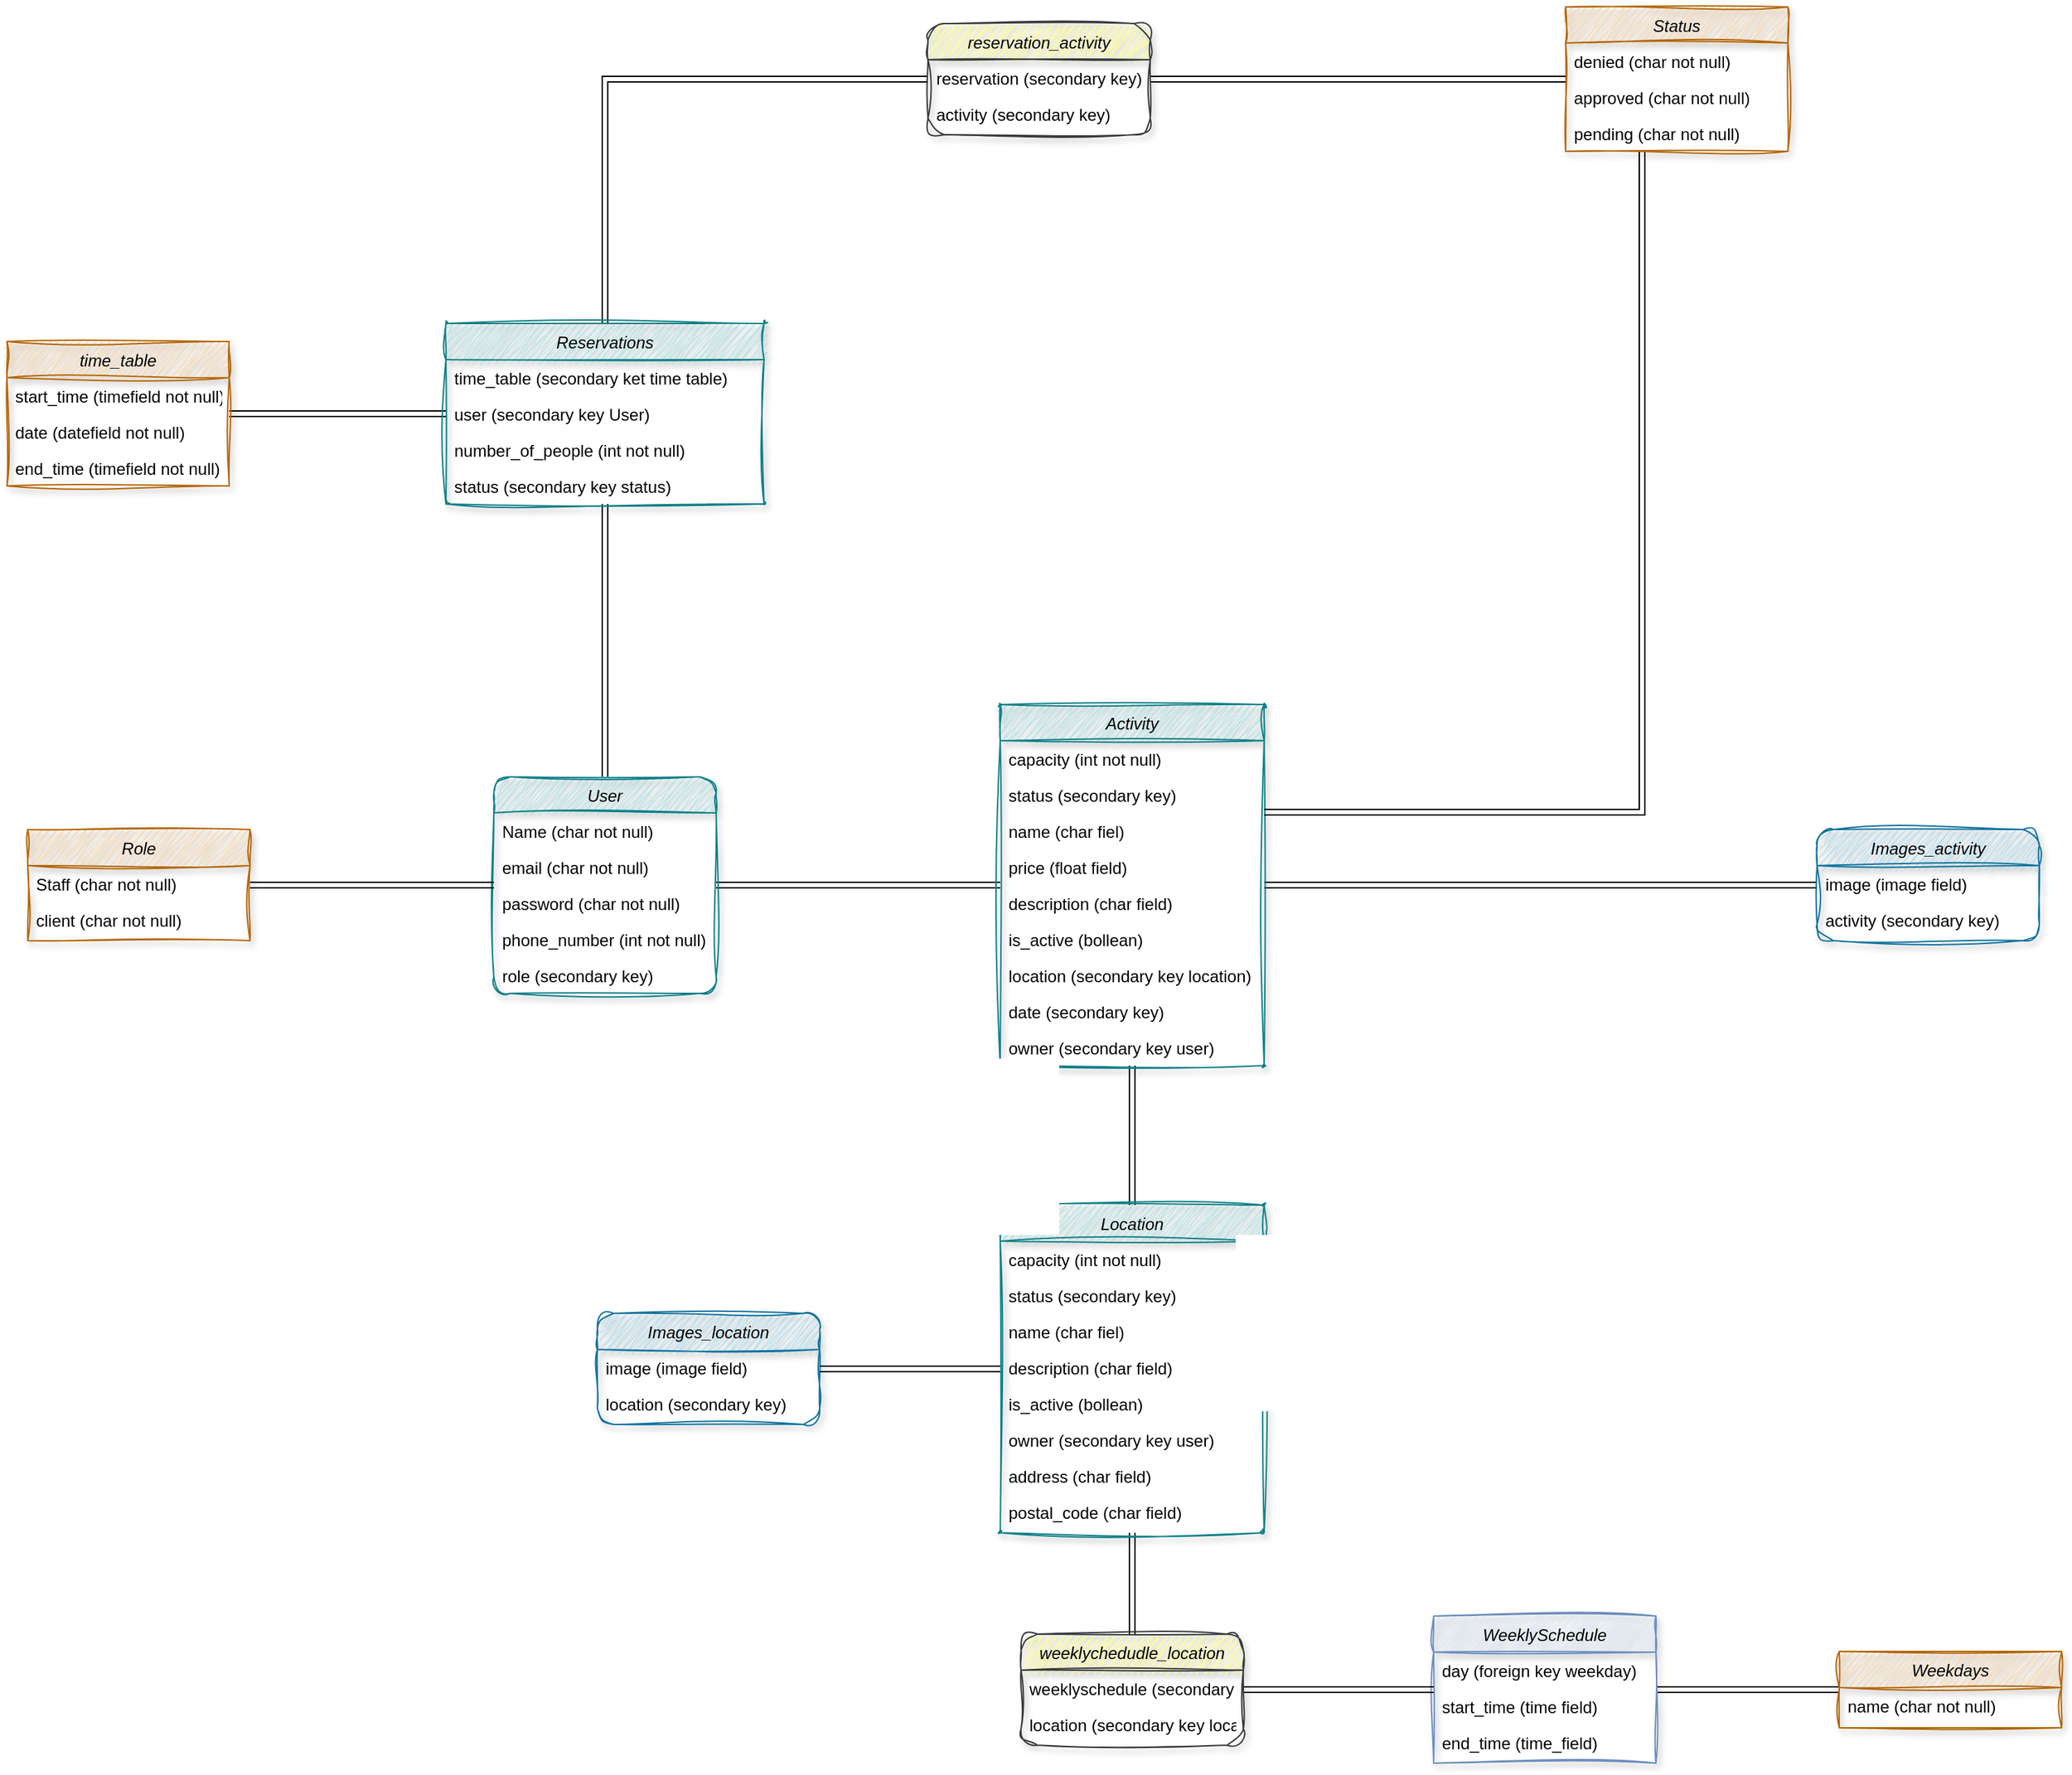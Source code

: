 <mxfile version="28.2.3">
  <diagram id="C5RBs43oDa-KdzZeNtuy" name="Page-1">
    <mxGraphModel dx="1466" dy="1484" grid="0" gridSize="10" guides="1" tooltips="1" connect="1" arrows="1" fold="1" page="0" pageScale="1" pageWidth="827" pageHeight="1169" math="0" shadow="0">
      <root>
        <mxCell id="WIyWlLk6GJQsqaUBKTNV-0" />
        <mxCell id="WIyWlLk6GJQsqaUBKTNV-1" parent="WIyWlLk6GJQsqaUBKTNV-0" />
        <mxCell id="kwRmD_gZzs9eir6NbJgL-65" style="edgeStyle=orthogonalEdgeStyle;rounded=0;orthogonalLoop=1;jettySize=auto;html=1;shape=link;" parent="WIyWlLk6GJQsqaUBKTNV-1" source="UqeaQWdsZRu4WyFuc7RS-65" target="UqeaQWdsZRu4WyFuc7RS-90" edge="1">
          <mxGeometry relative="1" as="geometry" />
        </mxCell>
        <mxCell id="kwRmD_gZzs9eir6NbJgL-66" style="edgeStyle=orthogonalEdgeStyle;rounded=0;orthogonalLoop=1;jettySize=auto;html=1;shape=link;" parent="WIyWlLk6GJQsqaUBKTNV-1" source="UqeaQWdsZRu4WyFuc7RS-65" target="UqeaQWdsZRu4WyFuc7RS-109" edge="1">
          <mxGeometry relative="1" as="geometry" />
        </mxCell>
        <mxCell id="UqeaQWdsZRu4WyFuc7RS-65" value="User" style="swimlane;fontStyle=2;align=center;verticalAlign=top;childLayout=stackLayout;horizontal=1;startSize=26;horizontalStack=0;resizeParent=1;resizeLast=0;collapsible=1;marginBottom=0;rounded=1;shadow=1;strokeWidth=1;fillColor=#b0e3e6;strokeColor=#0e8088;gradientColor=none;fillStyle=zigzag;sketch=1;curveFitting=1;jiggle=2;glass=0;" parent="WIyWlLk6GJQsqaUBKTNV-1" vertex="1">
          <mxGeometry x="770.5" y="164.5" width="160" height="156" as="geometry">
            <mxRectangle x="230" y="140" width="160" height="26" as="alternateBounds" />
          </mxGeometry>
        </mxCell>
        <mxCell id="UqeaQWdsZRu4WyFuc7RS-66" value="Name (char not null)" style="text;align=left;verticalAlign=top;spacingLeft=4;spacingRight=4;overflow=hidden;rotatable=0;points=[[0,0.5],[1,0.5]];portConstraint=eastwest;" parent="UqeaQWdsZRu4WyFuc7RS-65" vertex="1">
          <mxGeometry y="26" width="160" height="26" as="geometry" />
        </mxCell>
        <mxCell id="UqeaQWdsZRu4WyFuc7RS-67" value="email (char not null)" style="text;align=left;verticalAlign=top;spacingLeft=4;spacingRight=4;overflow=hidden;rotatable=0;points=[[0,0.5],[1,0.5]];portConstraint=eastwest;rounded=0;shadow=0;html=0;" parent="UqeaQWdsZRu4WyFuc7RS-65" vertex="1">
          <mxGeometry y="52" width="160" height="26" as="geometry" />
        </mxCell>
        <mxCell id="UqeaQWdsZRu4WyFuc7RS-68" value="password (char not null)" style="text;align=left;verticalAlign=top;spacingLeft=4;spacingRight=4;overflow=hidden;rotatable=0;points=[[0,0.5],[1,0.5]];portConstraint=eastwest;rounded=0;shadow=0;html=0;" parent="UqeaQWdsZRu4WyFuc7RS-65" vertex="1">
          <mxGeometry y="78" width="160" height="26" as="geometry" />
        </mxCell>
        <mxCell id="UqeaQWdsZRu4WyFuc7RS-69" value="phone_number (int not null)" style="text;align=left;verticalAlign=top;spacingLeft=4;spacingRight=4;overflow=hidden;rotatable=0;points=[[0,0.5],[1,0.5]];portConstraint=eastwest;" parent="UqeaQWdsZRu4WyFuc7RS-65" vertex="1">
          <mxGeometry y="104" width="160" height="26" as="geometry" />
        </mxCell>
        <mxCell id="UqeaQWdsZRu4WyFuc7RS-70" value="role (secondary key)" style="text;align=left;verticalAlign=top;spacingLeft=4;spacingRight=4;overflow=hidden;rotatable=0;points=[[0,0.5],[1,0.5]];portConstraint=eastwest;" parent="UqeaQWdsZRu4WyFuc7RS-65" vertex="1">
          <mxGeometry y="130" width="160" height="26" as="geometry" />
        </mxCell>
        <mxCell id="kwRmD_gZzs9eir6NbJgL-68" style="edgeStyle=orthogonalEdgeStyle;rounded=0;orthogonalLoop=1;jettySize=auto;html=1;shape=link;" parent="WIyWlLk6GJQsqaUBKTNV-1" source="UqeaQWdsZRu4WyFuc7RS-72" target="UqeaQWdsZRu4WyFuc7RS-65" edge="1">
          <mxGeometry relative="1" as="geometry" />
        </mxCell>
        <mxCell id="UqeaQWdsZRu4WyFuc7RS-72" value="Role" style="swimlane;fontStyle=2;align=center;verticalAlign=top;childLayout=stackLayout;horizontal=1;startSize=26;horizontalStack=0;resizeParent=1;resizeLast=0;collapsible=1;marginBottom=0;rounded=0;shadow=1;strokeWidth=1;fillColor=#fad7ac;strokeColor=#b46504;fillStyle=zigzag;sketch=1;curveFitting=1;jiggle=2;" parent="WIyWlLk6GJQsqaUBKTNV-1" vertex="1">
          <mxGeometry x="435" y="202.5" width="160" height="80" as="geometry">
            <mxRectangle x="230" y="140" width="160" height="26" as="alternateBounds" />
          </mxGeometry>
        </mxCell>
        <mxCell id="UqeaQWdsZRu4WyFuc7RS-73" value="Staff (char not null)" style="text;align=left;verticalAlign=top;spacingLeft=4;spacingRight=4;overflow=hidden;rotatable=0;points=[[0,0.5],[1,0.5]];portConstraint=eastwest;" parent="UqeaQWdsZRu4WyFuc7RS-72" vertex="1">
          <mxGeometry y="26" width="160" height="26" as="geometry" />
        </mxCell>
        <mxCell id="UqeaQWdsZRu4WyFuc7RS-74" value="client (char not null)" style="text;align=left;verticalAlign=top;spacingLeft=4;spacingRight=4;overflow=hidden;rotatable=0;points=[[0,0.5],[1,0.5]];portConstraint=eastwest;rounded=0;shadow=0;html=0;" parent="UqeaQWdsZRu4WyFuc7RS-72" vertex="1">
          <mxGeometry y="52" width="160" height="26" as="geometry" />
        </mxCell>
        <mxCell id="UqeaQWdsZRu4WyFuc7RS-84" value="Images_location" style="swimlane;fontStyle=2;align=center;verticalAlign=top;childLayout=stackLayout;horizontal=1;startSize=26;horizontalStack=0;resizeParent=1;resizeLast=0;collapsible=1;marginBottom=0;rounded=1;shadow=1;strokeWidth=1;fillColor=#b1ddf0;strokeColor=#10739e;fillStyle=zigzag;sketch=1;curveFitting=1;jiggle=2;" parent="WIyWlLk6GJQsqaUBKTNV-1" vertex="1">
          <mxGeometry x="845" y="551" width="160" height="80" as="geometry">
            <mxRectangle x="230" y="140" width="160" height="26" as="alternateBounds" />
          </mxGeometry>
        </mxCell>
        <mxCell id="UqeaQWdsZRu4WyFuc7RS-85" value="image (image field)" style="text;align=left;verticalAlign=top;spacingLeft=4;spacingRight=4;overflow=hidden;rotatable=0;points=[[0,0.5],[1,0.5]];portConstraint=eastwest;rounded=1;sketch=1;curveFitting=1;jiggle=2;shadow=1;" parent="UqeaQWdsZRu4WyFuc7RS-84" vertex="1">
          <mxGeometry y="26" width="160" height="26" as="geometry" />
        </mxCell>
        <mxCell id="UqeaQWdsZRu4WyFuc7RS-86" value="location (secondary key)" style="text;align=left;verticalAlign=top;spacingLeft=4;spacingRight=4;overflow=hidden;rotatable=0;points=[[0,0.5],[1,0.5]];portConstraint=eastwest;rounded=0;shadow=0;html=0;" parent="UqeaQWdsZRu4WyFuc7RS-84" vertex="1">
          <mxGeometry y="52" width="160" height="26" as="geometry" />
        </mxCell>
        <mxCell id="kwRmD_gZzs9eir6NbJgL-73" style="edgeStyle=orthogonalEdgeStyle;rounded=0;orthogonalLoop=1;jettySize=auto;html=1;shape=link;" parent="WIyWlLk6GJQsqaUBKTNV-1" source="UqeaQWdsZRu4WyFuc7RS-90" target="UqeaQWdsZRu4WyFuc7RS-104" edge="1">
          <mxGeometry relative="1" as="geometry" />
        </mxCell>
        <mxCell id="0evI3MKIbF_nr6dJSLGv-24" style="edgeStyle=orthogonalEdgeStyle;rounded=0;orthogonalLoop=1;jettySize=auto;html=1;shape=link;" edge="1" parent="WIyWlLk6GJQsqaUBKTNV-1" source="UqeaQWdsZRu4WyFuc7RS-90" target="0evI3MKIbF_nr6dJSLGv-11">
          <mxGeometry relative="1" as="geometry" />
        </mxCell>
        <mxCell id="UqeaQWdsZRu4WyFuc7RS-90" value="Activity" style="swimlane;fontStyle=2;align=center;verticalAlign=top;childLayout=stackLayout;horizontal=1;startSize=26;horizontalStack=0;resizeParent=1;resizeLast=0;collapsible=1;marginBottom=0;rounded=1;shadow=1;strokeWidth=1;fillColor=#b0e3e6;strokeColor=#0e8088;gradientColor=none;fillStyle=zigzag;glass=0;arcSize=0;swimlaneLine=1;sketch=1;curveFitting=1;jiggle=2;" parent="WIyWlLk6GJQsqaUBKTNV-1" vertex="1">
          <mxGeometry x="1135" y="112.5" width="190" height="260" as="geometry">
            <mxRectangle x="230" y="140" width="160" height="26" as="alternateBounds" />
          </mxGeometry>
        </mxCell>
        <mxCell id="UqeaQWdsZRu4WyFuc7RS-91" value="capacity (int not null)" style="text;align=left;verticalAlign=top;spacingLeft=4;spacingRight=4;overflow=hidden;rotatable=0;points=[[0,0.5],[1,0.5]];portConstraint=eastwest;" parent="UqeaQWdsZRu4WyFuc7RS-90" vertex="1">
          <mxGeometry y="26" width="190" height="26" as="geometry" />
        </mxCell>
        <mxCell id="UqeaQWdsZRu4WyFuc7RS-92" value="status (secondary key)" style="text;align=left;verticalAlign=top;spacingLeft=4;spacingRight=4;overflow=hidden;rotatable=0;points=[[0,0.5],[1,0.5]];portConstraint=eastwest;" parent="UqeaQWdsZRu4WyFuc7RS-90" vertex="1">
          <mxGeometry y="52" width="190" height="26" as="geometry" />
        </mxCell>
        <mxCell id="UqeaQWdsZRu4WyFuc7RS-93" value="name (char fiel)" style="text;align=left;verticalAlign=top;spacingLeft=4;spacingRight=4;overflow=hidden;rotatable=0;points=[[0,0.5],[1,0.5]];portConstraint=eastwest;" parent="UqeaQWdsZRu4WyFuc7RS-90" vertex="1">
          <mxGeometry y="78" width="190" height="26" as="geometry" />
        </mxCell>
        <mxCell id="UqeaQWdsZRu4WyFuc7RS-94" value="price (float field)" style="text;align=left;verticalAlign=top;spacingLeft=4;spacingRight=4;overflow=hidden;rotatable=0;points=[[0,0.5],[1,0.5]];portConstraint=eastwest;" parent="UqeaQWdsZRu4WyFuc7RS-90" vertex="1">
          <mxGeometry y="104" width="190" height="26" as="geometry" />
        </mxCell>
        <mxCell id="UqeaQWdsZRu4WyFuc7RS-95" value="description (char field)" style="text;align=left;verticalAlign=top;spacingLeft=4;spacingRight=4;overflow=hidden;rotatable=0;points=[[0,0.5],[1,0.5]];portConstraint=eastwest;" parent="UqeaQWdsZRu4WyFuc7RS-90" vertex="1">
          <mxGeometry y="130" width="190" height="26" as="geometry" />
        </mxCell>
        <mxCell id="UqeaQWdsZRu4WyFuc7RS-96" value="is_active (bollean)" style="text;align=left;verticalAlign=top;spacingLeft=4;spacingRight=4;overflow=hidden;rotatable=0;points=[[0,0.5],[1,0.5]];portConstraint=eastwest;" parent="UqeaQWdsZRu4WyFuc7RS-90" vertex="1">
          <mxGeometry y="156" width="190" height="26" as="geometry" />
        </mxCell>
        <mxCell id="UqeaQWdsZRu4WyFuc7RS-97" value="location (secondary key location)" style="text;align=left;verticalAlign=top;spacingLeft=4;spacingRight=4;overflow=hidden;rotatable=0;points=[[0,0.5],[1,0.5]];portConstraint=eastwest;" parent="UqeaQWdsZRu4WyFuc7RS-90" vertex="1">
          <mxGeometry y="182" width="190" height="26" as="geometry" />
        </mxCell>
        <mxCell id="UqeaQWdsZRu4WyFuc7RS-98" value="date (secondary key)" style="text;align=left;verticalAlign=top;spacingLeft=4;spacingRight=4;overflow=hidden;rotatable=0;points=[[0,0.5],[1,0.5]];portConstraint=eastwest;" parent="UqeaQWdsZRu4WyFuc7RS-90" vertex="1">
          <mxGeometry y="208" width="190" height="26" as="geometry" />
        </mxCell>
        <mxCell id="UqeaQWdsZRu4WyFuc7RS-99" value="owner (secondary key user)" style="text;align=left;verticalAlign=top;spacingLeft=4;spacingRight=4;overflow=hidden;rotatable=0;points=[[0,0.5],[1,0.5]];portConstraint=eastwest;" parent="UqeaQWdsZRu4WyFuc7RS-90" vertex="1">
          <mxGeometry y="234" width="190" height="26" as="geometry" />
        </mxCell>
        <mxCell id="kwRmD_gZzs9eir6NbJgL-71" style="edgeStyle=orthogonalEdgeStyle;rounded=0;orthogonalLoop=1;jettySize=auto;html=1;shape=link;" parent="WIyWlLk6GJQsqaUBKTNV-1" source="UqeaQWdsZRu4WyFuc7RS-121" target="UqeaQWdsZRu4WyFuc7RS-109" edge="1">
          <mxGeometry relative="1" as="geometry" />
        </mxCell>
        <mxCell id="kwRmD_gZzs9eir6NbJgL-72" style="edgeStyle=orthogonalEdgeStyle;rounded=0;orthogonalLoop=1;jettySize=auto;html=1;shape=link;" parent="WIyWlLk6GJQsqaUBKTNV-1" source="UqeaQWdsZRu4WyFuc7RS-100" target="UqeaQWdsZRu4WyFuc7RS-90" edge="1">
          <mxGeometry relative="1" as="geometry">
            <Array as="points">
              <mxPoint x="1597" y="190" />
            </Array>
          </mxGeometry>
        </mxCell>
        <mxCell id="UqeaQWdsZRu4WyFuc7RS-100" value="Status" style="swimlane;fontStyle=2;align=center;verticalAlign=top;childLayout=stackLayout;horizontal=1;startSize=26;horizontalStack=0;resizeParent=1;resizeLast=0;collapsible=1;marginBottom=0;rounded=0;shadow=1;strokeWidth=1;fillColor=#fad7ac;strokeColor=#b46504;fillStyle=zigzag;sketch=1;curveFitting=1;jiggle=2;" parent="WIyWlLk6GJQsqaUBKTNV-1" vertex="1">
          <mxGeometry x="1542" y="-390" width="160" height="104" as="geometry">
            <mxRectangle x="230" y="140" width="160" height="26" as="alternateBounds" />
          </mxGeometry>
        </mxCell>
        <mxCell id="UqeaQWdsZRu4WyFuc7RS-101" value="denied (char not null)" style="text;align=left;verticalAlign=top;spacingLeft=4;spacingRight=4;overflow=hidden;rotatable=0;points=[[0,0.5],[1,0.5]];portConstraint=eastwest;rounded=0;shadow=0;html=0;" parent="UqeaQWdsZRu4WyFuc7RS-100" vertex="1">
          <mxGeometry y="26" width="160" height="26" as="geometry" />
        </mxCell>
        <mxCell id="UqeaQWdsZRu4WyFuc7RS-102" value="approved (char not null)" style="text;align=left;verticalAlign=top;spacingLeft=4;spacingRight=4;overflow=hidden;rotatable=0;points=[[0,0.5],[1,0.5]];portConstraint=eastwest;" parent="UqeaQWdsZRu4WyFuc7RS-100" vertex="1">
          <mxGeometry y="52" width="160" height="26" as="geometry" />
        </mxCell>
        <mxCell id="UqeaQWdsZRu4WyFuc7RS-103" value="pending (char not null)" style="text;align=left;verticalAlign=top;spacingLeft=4;spacingRight=4;overflow=hidden;rotatable=0;points=[[0,0.5],[1,0.5]];portConstraint=eastwest;rounded=0;shadow=0;html=0;" parent="UqeaQWdsZRu4WyFuc7RS-100" vertex="1">
          <mxGeometry y="78" width="160" height="26" as="geometry" />
        </mxCell>
        <mxCell id="UqeaQWdsZRu4WyFuc7RS-104" value="Images_activity" style="swimlane;fontStyle=2;align=center;verticalAlign=top;childLayout=stackLayout;horizontal=1;startSize=26;horizontalStack=0;resizeParent=1;resizeLast=0;collapsible=1;marginBottom=0;rounded=1;shadow=1;strokeWidth=1;fillColor=#b1ddf0;strokeColor=#10739e;fillStyle=zigzag;sketch=1;curveFitting=1;jiggle=2;" parent="WIyWlLk6GJQsqaUBKTNV-1" vertex="1">
          <mxGeometry x="1723" y="202.5" width="160" height="80" as="geometry">
            <mxRectangle x="230" y="140" width="160" height="26" as="alternateBounds" />
          </mxGeometry>
        </mxCell>
        <mxCell id="UqeaQWdsZRu4WyFuc7RS-105" value="image (image field)" style="text;align=left;verticalAlign=top;spacingLeft=4;spacingRight=4;overflow=hidden;rotatable=0;points=[[0,0.5],[1,0.5]];portConstraint=eastwest;rounded=1;sketch=1;curveFitting=1;jiggle=2;shadow=1;" parent="UqeaQWdsZRu4WyFuc7RS-104" vertex="1">
          <mxGeometry y="26" width="160" height="26" as="geometry" />
        </mxCell>
        <mxCell id="UqeaQWdsZRu4WyFuc7RS-106" value="activity (secondary key)" style="text;align=left;verticalAlign=top;spacingLeft=4;spacingRight=4;overflow=hidden;rotatable=0;points=[[0,0.5],[1,0.5]];portConstraint=eastwest;rounded=0;shadow=0;html=0;" parent="UqeaQWdsZRu4WyFuc7RS-104" vertex="1">
          <mxGeometry y="52" width="160" height="26" as="geometry" />
        </mxCell>
        <mxCell id="kwRmD_gZzs9eir6NbJgL-82" style="edgeStyle=orthogonalEdgeStyle;rounded=0;orthogonalLoop=1;jettySize=auto;html=1;shape=link;" parent="WIyWlLk6GJQsqaUBKTNV-1" source="UqeaQWdsZRu4WyFuc7RS-109" target="UqeaQWdsZRu4WyFuc7RS-126" edge="1">
          <mxGeometry relative="1" as="geometry" />
        </mxCell>
        <mxCell id="UqeaQWdsZRu4WyFuc7RS-109" value="Reservations" style="swimlane;fontStyle=2;align=center;verticalAlign=top;childLayout=stackLayout;horizontal=1;startSize=26;horizontalStack=0;resizeParent=1;resizeLast=0;collapsible=1;marginBottom=0;rounded=1;shadow=1;strokeWidth=1;fillColor=#b0e3e6;strokeColor=#0e8088;gradientColor=none;fillStyle=zigzag;sketch=1;curveFitting=1;jiggle=2;glass=0;arcSize=0;" parent="WIyWlLk6GJQsqaUBKTNV-1" vertex="1">
          <mxGeometry x="736" y="-162" width="229" height="130" as="geometry">
            <mxRectangle x="230" y="140" width="160" height="26" as="alternateBounds" />
          </mxGeometry>
        </mxCell>
        <mxCell id="UqeaQWdsZRu4WyFuc7RS-110" value="time_table (secondary ket time table)" style="text;align=left;verticalAlign=top;spacingLeft=4;spacingRight=4;overflow=hidden;rotatable=0;points=[[0,0.5],[1,0.5]];portConstraint=eastwest;rounded=0;shadow=0;html=0;" parent="UqeaQWdsZRu4WyFuc7RS-109" vertex="1">
          <mxGeometry y="26" width="229" height="26" as="geometry" />
        </mxCell>
        <mxCell id="UqeaQWdsZRu4WyFuc7RS-111" value="user (secondary key User)" style="text;align=left;verticalAlign=top;spacingLeft=4;spacingRight=4;overflow=hidden;rotatable=0;points=[[0,0.5],[1,0.5]];portConstraint=eastwest;rounded=0;shadow=0;html=0;" parent="UqeaQWdsZRu4WyFuc7RS-109" vertex="1">
          <mxGeometry y="52" width="229" height="26" as="geometry" />
        </mxCell>
        <mxCell id="UqeaQWdsZRu4WyFuc7RS-112" value="number_of_people (int not null)" style="text;align=left;verticalAlign=top;spacingLeft=4;spacingRight=4;overflow=hidden;rotatable=0;points=[[0,0.5],[1,0.5]];portConstraint=eastwest;" parent="UqeaQWdsZRu4WyFuc7RS-109" vertex="1">
          <mxGeometry y="78" width="229" height="26" as="geometry" />
        </mxCell>
        <mxCell id="UqeaQWdsZRu4WyFuc7RS-113" value="status (secondary key status)" style="text;align=left;verticalAlign=top;spacingLeft=4;spacingRight=4;overflow=hidden;rotatable=0;points=[[0,0.5],[1,0.5]];portConstraint=eastwest;" parent="UqeaQWdsZRu4WyFuc7RS-109" vertex="1">
          <mxGeometry y="104" width="229" height="26" as="geometry" />
        </mxCell>
        <mxCell id="UqeaQWdsZRu4WyFuc7RS-126" value="time_table" style="swimlane;fontStyle=2;align=center;verticalAlign=top;childLayout=stackLayout;horizontal=1;startSize=26;horizontalStack=0;resizeParent=1;resizeLast=0;collapsible=1;marginBottom=0;rounded=0;shadow=1;strokeWidth=1;fillColor=#fad7ac;strokeColor=#b46504;fillStyle=zigzag;sketch=1;curveFitting=1;jiggle=2;" parent="WIyWlLk6GJQsqaUBKTNV-1" vertex="1">
          <mxGeometry x="420" y="-149" width="160" height="104" as="geometry">
            <mxRectangle x="230" y="140" width="160" height="26" as="alternateBounds" />
          </mxGeometry>
        </mxCell>
        <mxCell id="UqeaQWdsZRu4WyFuc7RS-127" value="start_time (timefield not null)" style="text;align=left;verticalAlign=top;spacingLeft=4;spacingRight=4;overflow=hidden;rotatable=0;points=[[0,0.5],[1,0.5]];portConstraint=eastwest;rounded=0;shadow=0;html=0;" parent="UqeaQWdsZRu4WyFuc7RS-126" vertex="1">
          <mxGeometry y="26" width="160" height="26" as="geometry" />
        </mxCell>
        <mxCell id="UqeaQWdsZRu4WyFuc7RS-128" value="date (datefield not null)" style="text;align=left;verticalAlign=top;spacingLeft=4;spacingRight=4;overflow=hidden;rotatable=0;points=[[0,0.5],[1,0.5]];portConstraint=eastwest;rounded=0;shadow=0;html=0;" parent="UqeaQWdsZRu4WyFuc7RS-126" vertex="1">
          <mxGeometry y="52" width="160" height="26" as="geometry" />
        </mxCell>
        <mxCell id="UqeaQWdsZRu4WyFuc7RS-129" value="end_time (timefield not null)" style="text;align=left;verticalAlign=top;spacingLeft=4;spacingRight=4;overflow=hidden;rotatable=0;points=[[0,0.5],[1,0.5]];portConstraint=eastwest;rounded=0;shadow=0;html=0;" parent="UqeaQWdsZRu4WyFuc7RS-126" vertex="1">
          <mxGeometry y="78" width="160" height="26" as="geometry" />
        </mxCell>
        <mxCell id="kwRmD_gZzs9eir6NbJgL-80" style="edgeStyle=orthogonalEdgeStyle;rounded=0;orthogonalLoop=1;jettySize=auto;html=1;shape=link;" parent="WIyWlLk6GJQsqaUBKTNV-1" source="kwRmD_gZzs9eir6NbJgL-0" target="kwRmD_gZzs9eir6NbJgL-8" edge="1">
          <mxGeometry relative="1" as="geometry" />
        </mxCell>
        <mxCell id="kwRmD_gZzs9eir6NbJgL-0" value="Weekdays" style="swimlane;fontStyle=2;align=center;verticalAlign=top;childLayout=stackLayout;horizontal=1;startSize=26;horizontalStack=0;resizeParent=1;resizeLast=0;collapsible=1;marginBottom=0;rounded=0;shadow=1;strokeWidth=1;fillColor=#fad7ac;strokeColor=#b46504;fillStyle=zigzag;sketch=1;curveFitting=1;jiggle=2;" parent="WIyWlLk6GJQsqaUBKTNV-1" vertex="1">
          <mxGeometry x="1739" y="794.5" width="160" height="55" as="geometry">
            <mxRectangle x="230" y="140" width="160" height="26" as="alternateBounds" />
          </mxGeometry>
        </mxCell>
        <mxCell id="kwRmD_gZzs9eir6NbJgL-1" value="name (char not null)" style="text;align=left;verticalAlign=top;spacingLeft=4;spacingRight=4;overflow=hidden;rotatable=0;points=[[0,0.5],[1,0.5]];portConstraint=eastwest;" parent="kwRmD_gZzs9eir6NbJgL-0" vertex="1">
          <mxGeometry y="26" width="160" height="26" as="geometry" />
        </mxCell>
        <mxCell id="kwRmD_gZzs9eir6NbJgL-8" value="WeeklySchedule" style="swimlane;fontStyle=2;align=center;verticalAlign=top;childLayout=stackLayout;horizontal=1;startSize=26;horizontalStack=0;resizeParent=1;resizeLast=0;collapsible=1;marginBottom=0;rounded=0;shadow=1;strokeWidth=1;fillColor=#dae8fc;strokeColor=#6c8ebf;fillStyle=zigzag;sketch=1;curveFitting=1;jiggle=2;" parent="WIyWlLk6GJQsqaUBKTNV-1" vertex="1">
          <mxGeometry x="1447" y="769" width="160" height="106" as="geometry">
            <mxRectangle x="230" y="140" width="160" height="26" as="alternateBounds" />
          </mxGeometry>
        </mxCell>
        <mxCell id="kwRmD_gZzs9eir6NbJgL-9" value="day (foreign key weekday)" style="text;align=left;verticalAlign=top;spacingLeft=4;spacingRight=4;overflow=hidden;rotatable=0;points=[[0,0.5],[1,0.5]];portConstraint=eastwest;" parent="kwRmD_gZzs9eir6NbJgL-8" vertex="1">
          <mxGeometry y="26" width="160" height="26" as="geometry" />
        </mxCell>
        <mxCell id="kwRmD_gZzs9eir6NbJgL-10" value="start_time (time field)" style="text;align=left;verticalAlign=top;spacingLeft=4;spacingRight=4;overflow=hidden;rotatable=0;points=[[0,0.5],[1,0.5]];portConstraint=eastwest;" parent="kwRmD_gZzs9eir6NbJgL-8" vertex="1">
          <mxGeometry y="52" width="160" height="26" as="geometry" />
        </mxCell>
        <mxCell id="kwRmD_gZzs9eir6NbJgL-11" value="end_time (time_field)" style="text;align=left;verticalAlign=top;spacingLeft=4;spacingRight=4;overflow=hidden;rotatable=0;points=[[0,0.5],[1,0.5]];portConstraint=eastwest;" parent="kwRmD_gZzs9eir6NbJgL-8" vertex="1">
          <mxGeometry y="78" width="160" height="26" as="geometry" />
        </mxCell>
        <mxCell id="kwRmD_gZzs9eir6NbJgL-74" value="" style="edgeStyle=orthogonalEdgeStyle;rounded=0;orthogonalLoop=1;jettySize=auto;html=1;shape=link;" parent="WIyWlLk6GJQsqaUBKTNV-1" source="UqeaQWdsZRu4WyFuc7RS-100" target="UqeaQWdsZRu4WyFuc7RS-121" edge="1">
          <mxGeometry relative="1" as="geometry">
            <mxPoint x="1542" y="-338" as="sourcePoint" />
            <mxPoint x="831" y="-162" as="targetPoint" />
          </mxGeometry>
        </mxCell>
        <mxCell id="UqeaQWdsZRu4WyFuc7RS-121" value="reservation_activity" style="swimlane;fontStyle=2;align=center;verticalAlign=top;childLayout=stackLayout;horizontal=1;startSize=26;horizontalStack=0;resizeParent=1;resizeLast=0;collapsible=1;marginBottom=0;rounded=1;shadow=1;strokeWidth=1;fillColor=#ffff88;strokeColor=#36393d;fillStyle=zigzag;sketch=1;curveFitting=1;jiggle=2;" parent="WIyWlLk6GJQsqaUBKTNV-1" vertex="1">
          <mxGeometry x="1083" y="-378" width="160" height="80" as="geometry">
            <mxRectangle x="230" y="140" width="160" height="26" as="alternateBounds" />
          </mxGeometry>
        </mxCell>
        <mxCell id="UqeaQWdsZRu4WyFuc7RS-122" value="reservation (secondary key)" style="text;align=left;verticalAlign=top;spacingLeft=4;spacingRight=4;overflow=hidden;rotatable=0;points=[[0,0.5],[1,0.5]];portConstraint=eastwest;rounded=1;sketch=1;curveFitting=1;jiggle=2;shadow=1;" parent="UqeaQWdsZRu4WyFuc7RS-121" vertex="1">
          <mxGeometry y="26" width="160" height="26" as="geometry" />
        </mxCell>
        <mxCell id="UqeaQWdsZRu4WyFuc7RS-123" value="activity (secondary key)" style="text;align=left;verticalAlign=top;spacingLeft=4;spacingRight=4;overflow=hidden;rotatable=0;points=[[0,0.5],[1,0.5]];portConstraint=eastwest;rounded=0;shadow=0;html=0;" parent="UqeaQWdsZRu4WyFuc7RS-121" vertex="1">
          <mxGeometry y="52" width="160" height="26" as="geometry" />
        </mxCell>
        <mxCell id="kwRmD_gZzs9eir6NbJgL-81" value="" style="edgeStyle=orthogonalEdgeStyle;rounded=0;orthogonalLoop=1;jettySize=auto;html=1;shape=link;" parent="WIyWlLk6GJQsqaUBKTNV-1" source="kwRmD_gZzs9eir6NbJgL-8" target="UqeaQWdsZRu4WyFuc7RS-116" edge="1">
          <mxGeometry relative="1" as="geometry">
            <mxPoint x="1602" y="822" as="sourcePoint" />
            <mxPoint x="831" y="640" as="targetPoint" />
          </mxGeometry>
        </mxCell>
        <mxCell id="0evI3MKIbF_nr6dJSLGv-25" style="edgeStyle=orthogonalEdgeStyle;rounded=0;orthogonalLoop=1;jettySize=auto;html=1;entryX=0.5;entryY=1;entryDx=0;entryDy=0;shape=link;" edge="1" parent="WIyWlLk6GJQsqaUBKTNV-1" source="UqeaQWdsZRu4WyFuc7RS-116" target="0evI3MKIbF_nr6dJSLGv-11">
          <mxGeometry relative="1" as="geometry" />
        </mxCell>
        <mxCell id="UqeaQWdsZRu4WyFuc7RS-116" value="weeklychedudle_location" style="swimlane;fontStyle=2;align=center;verticalAlign=top;childLayout=stackLayout;horizontal=1;startSize=26;horizontalStack=0;resizeParent=1;resizeLast=0;collapsible=1;marginBottom=0;rounded=1;shadow=1;strokeWidth=1;fillColor=#ffff88;strokeColor=#36393d;fillStyle=zigzag;sketch=1;curveFitting=1;jiggle=2;" parent="WIyWlLk6GJQsqaUBKTNV-1" vertex="1">
          <mxGeometry x="1150" y="782" width="160" height="80" as="geometry">
            <mxRectangle x="230" y="140" width="160" height="26" as="alternateBounds" />
          </mxGeometry>
        </mxCell>
        <mxCell id="UqeaQWdsZRu4WyFuc7RS-117" value="weeklyschedule (secondary key reservation)" style="text;align=left;verticalAlign=top;spacingLeft=4;spacingRight=4;overflow=hidden;rotatable=0;points=[[0,0.5],[1,0.5]];portConstraint=eastwest;rounded=1;sketch=1;curveFitting=1;jiggle=2;shadow=1;" parent="UqeaQWdsZRu4WyFuc7RS-116" vertex="1">
          <mxGeometry y="26" width="160" height="26" as="geometry" />
        </mxCell>
        <mxCell id="UqeaQWdsZRu4WyFuc7RS-118" value="location (secondary key location)" style="text;align=left;verticalAlign=top;spacingLeft=4;spacingRight=4;overflow=hidden;rotatable=0;points=[[0,0.5],[1,0.5]];portConstraint=eastwest;rounded=0;shadow=0;html=0;" parent="UqeaQWdsZRu4WyFuc7RS-116" vertex="1">
          <mxGeometry y="52" width="160" height="26" as="geometry" />
        </mxCell>
        <mxCell id="0evI3MKIbF_nr6dJSLGv-26" style="edgeStyle=orthogonalEdgeStyle;rounded=0;orthogonalLoop=1;jettySize=auto;html=1;shape=link;" edge="1" parent="WIyWlLk6GJQsqaUBKTNV-1" source="0evI3MKIbF_nr6dJSLGv-11" target="UqeaQWdsZRu4WyFuc7RS-84">
          <mxGeometry relative="1" as="geometry" />
        </mxCell>
        <mxCell id="0evI3MKIbF_nr6dJSLGv-11" value="Location" style="swimlane;fontStyle=2;align=center;verticalAlign=top;childLayout=stackLayout;horizontal=1;startSize=26;horizontalStack=0;resizeParent=1;resizeLast=0;collapsible=1;marginBottom=0;rounded=1;shadow=1;strokeWidth=1;fillColor=#b0e3e6;strokeColor=#0e8088;gradientColor=none;fillStyle=zigzag;glass=0;arcSize=0;swimlaneLine=1;sketch=1;curveFitting=1;jiggle=2;" vertex="1" parent="WIyWlLk6GJQsqaUBKTNV-1">
          <mxGeometry x="1135" y="473" width="190" height="236" as="geometry">
            <mxRectangle x="230" y="140" width="160" height="26" as="alternateBounds" />
          </mxGeometry>
        </mxCell>
        <mxCell id="0evI3MKIbF_nr6dJSLGv-12" value="capacity (int not null)" style="text;align=left;verticalAlign=top;spacingLeft=4;spacingRight=4;overflow=hidden;rotatable=0;points=[[0,0.5],[1,0.5]];portConstraint=eastwest;" vertex="1" parent="0evI3MKIbF_nr6dJSLGv-11">
          <mxGeometry y="26" width="190" height="26" as="geometry" />
        </mxCell>
        <mxCell id="0evI3MKIbF_nr6dJSLGv-13" value="status (secondary key)" style="text;align=left;verticalAlign=top;spacingLeft=4;spacingRight=4;overflow=hidden;rotatable=0;points=[[0,0.5],[1,0.5]];portConstraint=eastwest;" vertex="1" parent="0evI3MKIbF_nr6dJSLGv-11">
          <mxGeometry y="52" width="190" height="26" as="geometry" />
        </mxCell>
        <mxCell id="0evI3MKIbF_nr6dJSLGv-14" value="name (char fiel)" style="text;align=left;verticalAlign=top;spacingLeft=4;spacingRight=4;overflow=hidden;rotatable=0;points=[[0,0.5],[1,0.5]];portConstraint=eastwest;" vertex="1" parent="0evI3MKIbF_nr6dJSLGv-11">
          <mxGeometry y="78" width="190" height="26" as="geometry" />
        </mxCell>
        <mxCell id="0evI3MKIbF_nr6dJSLGv-16" value="description (char field)" style="text;align=left;verticalAlign=top;spacingLeft=4;spacingRight=4;overflow=hidden;rotatable=0;points=[[0,0.5],[1,0.5]];portConstraint=eastwest;" vertex="1" parent="0evI3MKIbF_nr6dJSLGv-11">
          <mxGeometry y="104" width="190" height="26" as="geometry" />
        </mxCell>
        <mxCell id="0evI3MKIbF_nr6dJSLGv-17" value="is_active (bollean)" style="text;align=left;verticalAlign=top;spacingLeft=4;spacingRight=4;overflow=hidden;rotatable=0;points=[[0,0.5],[1,0.5]];portConstraint=eastwest;" vertex="1" parent="0evI3MKIbF_nr6dJSLGv-11">
          <mxGeometry y="130" width="190" height="26" as="geometry" />
        </mxCell>
        <mxCell id="0evI3MKIbF_nr6dJSLGv-20" value="owner (secondary key user)" style="text;align=left;verticalAlign=top;spacingLeft=4;spacingRight=4;overflow=hidden;rotatable=0;points=[[0,0.5],[1,0.5]];portConstraint=eastwest;" vertex="1" parent="0evI3MKIbF_nr6dJSLGv-11">
          <mxGeometry y="156" width="190" height="26" as="geometry" />
        </mxCell>
        <mxCell id="0evI3MKIbF_nr6dJSLGv-21" value="address (char field) " style="text;align=left;verticalAlign=top;spacingLeft=4;spacingRight=4;overflow=hidden;rotatable=0;points=[[0,0.5],[1,0.5]];portConstraint=eastwest;" vertex="1" parent="0evI3MKIbF_nr6dJSLGv-11">
          <mxGeometry y="182" width="190" height="26" as="geometry" />
        </mxCell>
        <mxCell id="0evI3MKIbF_nr6dJSLGv-23" value="postal_code (char field) " style="text;align=left;verticalAlign=top;spacingLeft=4;spacingRight=4;overflow=hidden;rotatable=0;points=[[0,0.5],[1,0.5]];portConstraint=eastwest;" vertex="1" parent="0evI3MKIbF_nr6dJSLGv-11">
          <mxGeometry y="208" width="190" height="26" as="geometry" />
        </mxCell>
      </root>
    </mxGraphModel>
  </diagram>
</mxfile>
